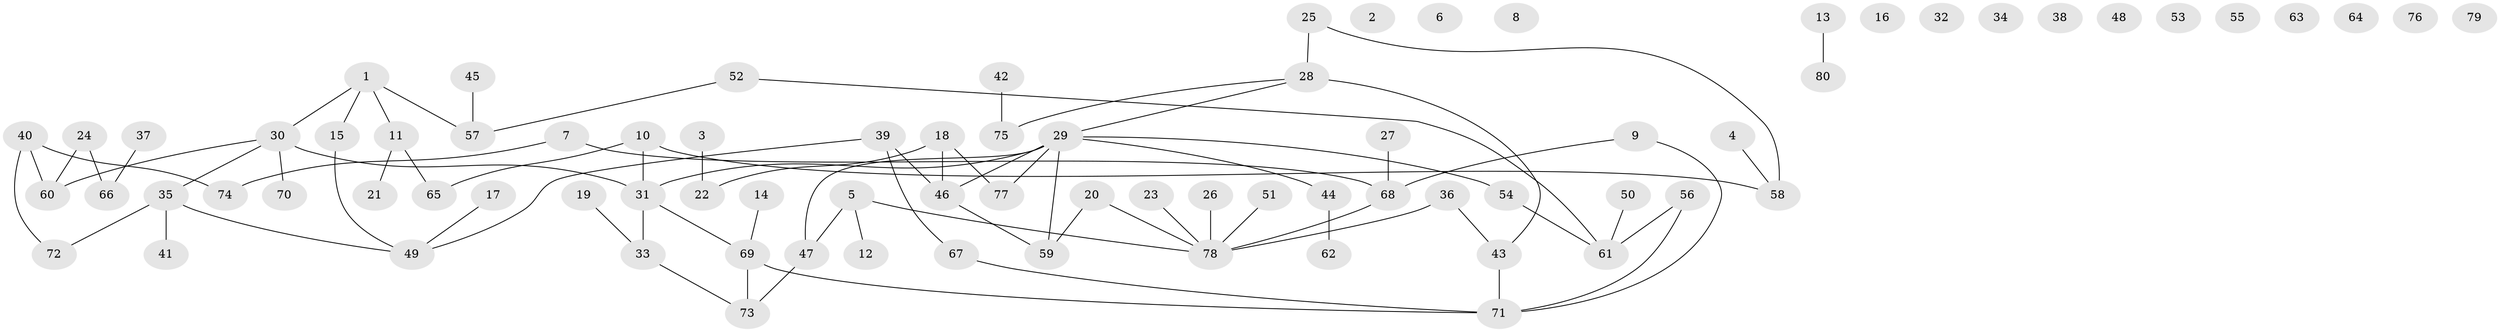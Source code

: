 // coarse degree distribution, {4: 0.11864406779661017, 0: 0.2542372881355932, 1: 0.2711864406779661, 2: 0.13559322033898305, 8: 0.03389830508474576, 3: 0.15254237288135594, 10: 0.01694915254237288, 7: 0.01694915254237288}
// Generated by graph-tools (version 1.1) at 2025/41/03/06/25 10:41:25]
// undirected, 80 vertices, 81 edges
graph export_dot {
graph [start="1"]
  node [color=gray90,style=filled];
  1;
  2;
  3;
  4;
  5;
  6;
  7;
  8;
  9;
  10;
  11;
  12;
  13;
  14;
  15;
  16;
  17;
  18;
  19;
  20;
  21;
  22;
  23;
  24;
  25;
  26;
  27;
  28;
  29;
  30;
  31;
  32;
  33;
  34;
  35;
  36;
  37;
  38;
  39;
  40;
  41;
  42;
  43;
  44;
  45;
  46;
  47;
  48;
  49;
  50;
  51;
  52;
  53;
  54;
  55;
  56;
  57;
  58;
  59;
  60;
  61;
  62;
  63;
  64;
  65;
  66;
  67;
  68;
  69;
  70;
  71;
  72;
  73;
  74;
  75;
  76;
  77;
  78;
  79;
  80;
  1 -- 11;
  1 -- 15;
  1 -- 30;
  1 -- 57;
  3 -- 22;
  4 -- 58;
  5 -- 12;
  5 -- 47;
  5 -- 78;
  7 -- 68;
  7 -- 74;
  9 -- 68;
  9 -- 71;
  10 -- 31;
  10 -- 58;
  10 -- 65;
  11 -- 21;
  11 -- 65;
  13 -- 80;
  14 -- 69;
  15 -- 49;
  17 -- 49;
  18 -- 22;
  18 -- 46;
  18 -- 77;
  19 -- 33;
  20 -- 59;
  20 -- 78;
  23 -- 78;
  24 -- 60;
  24 -- 66;
  25 -- 28;
  25 -- 58;
  26 -- 78;
  27 -- 68;
  28 -- 29;
  28 -- 43;
  28 -- 75;
  29 -- 31;
  29 -- 44;
  29 -- 46;
  29 -- 47;
  29 -- 54;
  29 -- 59;
  29 -- 77;
  30 -- 31;
  30 -- 35;
  30 -- 60;
  30 -- 70;
  31 -- 33;
  31 -- 69;
  33 -- 73;
  35 -- 41;
  35 -- 49;
  35 -- 72;
  36 -- 43;
  36 -- 78;
  37 -- 66;
  39 -- 46;
  39 -- 49;
  39 -- 67;
  40 -- 60;
  40 -- 72;
  40 -- 74;
  42 -- 75;
  43 -- 71;
  44 -- 62;
  45 -- 57;
  46 -- 59;
  47 -- 73;
  50 -- 61;
  51 -- 78;
  52 -- 57;
  52 -- 61;
  54 -- 61;
  56 -- 61;
  56 -- 71;
  67 -- 71;
  68 -- 78;
  69 -- 71;
  69 -- 73;
}

